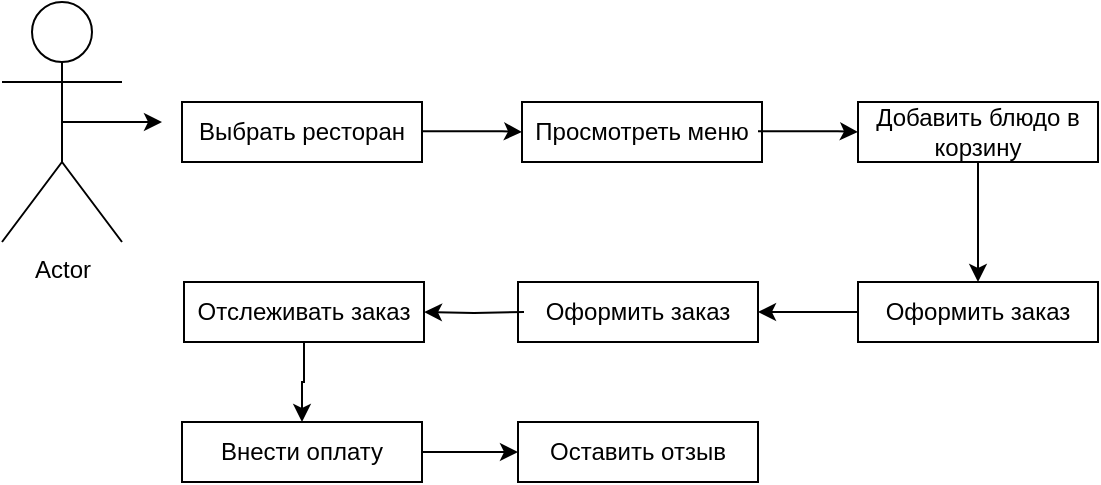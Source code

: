 <mxfile version="24.4.7" type="device">
  <diagram name="Страница — 1" id="F21xHUY6FI5C7ZQRnSVb">
    <mxGraphModel dx="856" dy="468" grid="1" gridSize="10" guides="1" tooltips="1" connect="1" arrows="1" fold="1" page="1" pageScale="1" pageWidth="827" pageHeight="1169" math="0" shadow="0">
      <root>
        <mxCell id="0" />
        <mxCell id="1" parent="0" />
        <mxCell id="RLjYxHIGPNp1jrxp-u3y-14" style="edgeStyle=orthogonalEdgeStyle;rounded=0;orthogonalLoop=1;jettySize=auto;html=1;exitX=0.5;exitY=0.5;exitDx=0;exitDy=0;exitPerimeter=0;" edge="1" parent="1" source="RLjYxHIGPNp1jrxp-u3y-3">
          <mxGeometry relative="1" as="geometry">
            <mxPoint x="160" y="300.4" as="targetPoint" />
          </mxGeometry>
        </mxCell>
        <mxCell id="RLjYxHIGPNp1jrxp-u3y-3" value="Actor" style="shape=umlActor;verticalLabelPosition=bottom;verticalAlign=top;html=1;outlineConnect=0;" vertex="1" parent="1">
          <mxGeometry x="80" y="240" width="60" height="120" as="geometry" />
        </mxCell>
        <mxCell id="RLjYxHIGPNp1jrxp-u3y-5" value="Выбрать ресторан" style="rounded=0;whiteSpace=wrap;html=1;" vertex="1" parent="1">
          <mxGeometry x="170" y="290" width="120" height="30" as="geometry" />
        </mxCell>
        <mxCell id="RLjYxHIGPNp1jrxp-u3y-15" value="Просмотреть меню" style="rounded=0;whiteSpace=wrap;html=1;" vertex="1" parent="1">
          <mxGeometry x="340" y="290" width="120" height="30" as="geometry" />
        </mxCell>
        <mxCell id="RLjYxHIGPNp1jrxp-u3y-16" style="edgeStyle=orthogonalEdgeStyle;rounded=0;orthogonalLoop=1;jettySize=auto;html=1;exitX=0.5;exitY=0.5;exitDx=0;exitDy=0;exitPerimeter=0;" edge="1" parent="1">
          <mxGeometry relative="1" as="geometry">
            <mxPoint x="340" y="305" as="targetPoint" />
            <mxPoint x="290" y="304.6" as="sourcePoint" />
            <Array as="points">
              <mxPoint x="330" y="304.6" />
              <mxPoint x="330" y="304.6" />
            </Array>
          </mxGeometry>
        </mxCell>
        <mxCell id="RLjYxHIGPNp1jrxp-u3y-24" style="edgeStyle=orthogonalEdgeStyle;rounded=0;orthogonalLoop=1;jettySize=auto;html=1;exitX=0.5;exitY=1;exitDx=0;exitDy=0;entryX=0.5;entryY=0;entryDx=0;entryDy=0;" edge="1" parent="1" source="RLjYxHIGPNp1jrxp-u3y-17" target="RLjYxHIGPNp1jrxp-u3y-20">
          <mxGeometry relative="1" as="geometry" />
        </mxCell>
        <mxCell id="RLjYxHIGPNp1jrxp-u3y-17" value="Добавить блюдо в корзину" style="rounded=0;whiteSpace=wrap;html=1;" vertex="1" parent="1">
          <mxGeometry x="508" y="290" width="120" height="30" as="geometry" />
        </mxCell>
        <mxCell id="RLjYxHIGPNp1jrxp-u3y-18" style="edgeStyle=orthogonalEdgeStyle;rounded=0;orthogonalLoop=1;jettySize=auto;html=1;exitX=0.5;exitY=0.5;exitDx=0;exitDy=0;exitPerimeter=0;" edge="1" parent="1">
          <mxGeometry relative="1" as="geometry">
            <mxPoint x="508" y="305" as="targetPoint" />
            <mxPoint x="458" y="304.6" as="sourcePoint" />
            <Array as="points">
              <mxPoint x="498" y="304.6" />
              <mxPoint x="498" y="304.6" />
            </Array>
          </mxGeometry>
        </mxCell>
        <mxCell id="RLjYxHIGPNp1jrxp-u3y-26" style="edgeStyle=orthogonalEdgeStyle;rounded=0;orthogonalLoop=1;jettySize=auto;html=1;entryX=1;entryY=0.5;entryDx=0;entryDy=0;" edge="1" parent="1" source="RLjYxHIGPNp1jrxp-u3y-20" target="RLjYxHIGPNp1jrxp-u3y-25">
          <mxGeometry relative="1" as="geometry" />
        </mxCell>
        <mxCell id="RLjYxHIGPNp1jrxp-u3y-20" value="Оформить заказ" style="rounded=0;whiteSpace=wrap;html=1;" vertex="1" parent="1">
          <mxGeometry x="508" y="380" width="120" height="30" as="geometry" />
        </mxCell>
        <mxCell id="RLjYxHIGPNp1jrxp-u3y-25" value="Оформить заказ" style="rounded=0;whiteSpace=wrap;html=1;" vertex="1" parent="1">
          <mxGeometry x="338" y="380" width="120" height="30" as="geometry" />
        </mxCell>
        <mxCell id="RLjYxHIGPNp1jrxp-u3y-27" style="edgeStyle=orthogonalEdgeStyle;rounded=0;orthogonalLoop=1;jettySize=auto;html=1;entryX=1;entryY=0.5;entryDx=0;entryDy=0;" edge="1" parent="1" target="RLjYxHIGPNp1jrxp-u3y-28">
          <mxGeometry relative="1" as="geometry">
            <mxPoint x="341" y="395" as="sourcePoint" />
          </mxGeometry>
        </mxCell>
        <mxCell id="RLjYxHIGPNp1jrxp-u3y-30" style="edgeStyle=orthogonalEdgeStyle;rounded=0;orthogonalLoop=1;jettySize=auto;html=1;entryX=0.5;entryY=0;entryDx=0;entryDy=0;" edge="1" parent="1" source="RLjYxHIGPNp1jrxp-u3y-28" target="RLjYxHIGPNp1jrxp-u3y-29">
          <mxGeometry relative="1" as="geometry" />
        </mxCell>
        <mxCell id="RLjYxHIGPNp1jrxp-u3y-28" value="Отслеживать заказ" style="rounded=0;whiteSpace=wrap;html=1;" vertex="1" parent="1">
          <mxGeometry x="171" y="380" width="120" height="30" as="geometry" />
        </mxCell>
        <mxCell id="RLjYxHIGPNp1jrxp-u3y-32" style="edgeStyle=orthogonalEdgeStyle;rounded=0;orthogonalLoop=1;jettySize=auto;html=1;exitX=1;exitY=0.5;exitDx=0;exitDy=0;entryX=0;entryY=0.5;entryDx=0;entryDy=0;" edge="1" parent="1" source="RLjYxHIGPNp1jrxp-u3y-29" target="RLjYxHIGPNp1jrxp-u3y-31">
          <mxGeometry relative="1" as="geometry" />
        </mxCell>
        <mxCell id="RLjYxHIGPNp1jrxp-u3y-29" value="Внести оплату" style="rounded=0;whiteSpace=wrap;html=1;" vertex="1" parent="1">
          <mxGeometry x="170" y="450" width="120" height="30" as="geometry" />
        </mxCell>
        <mxCell id="RLjYxHIGPNp1jrxp-u3y-31" value="Оставить отзыв" style="rounded=0;whiteSpace=wrap;html=1;" vertex="1" parent="1">
          <mxGeometry x="338" y="450" width="120" height="30" as="geometry" />
        </mxCell>
      </root>
    </mxGraphModel>
  </diagram>
</mxfile>
